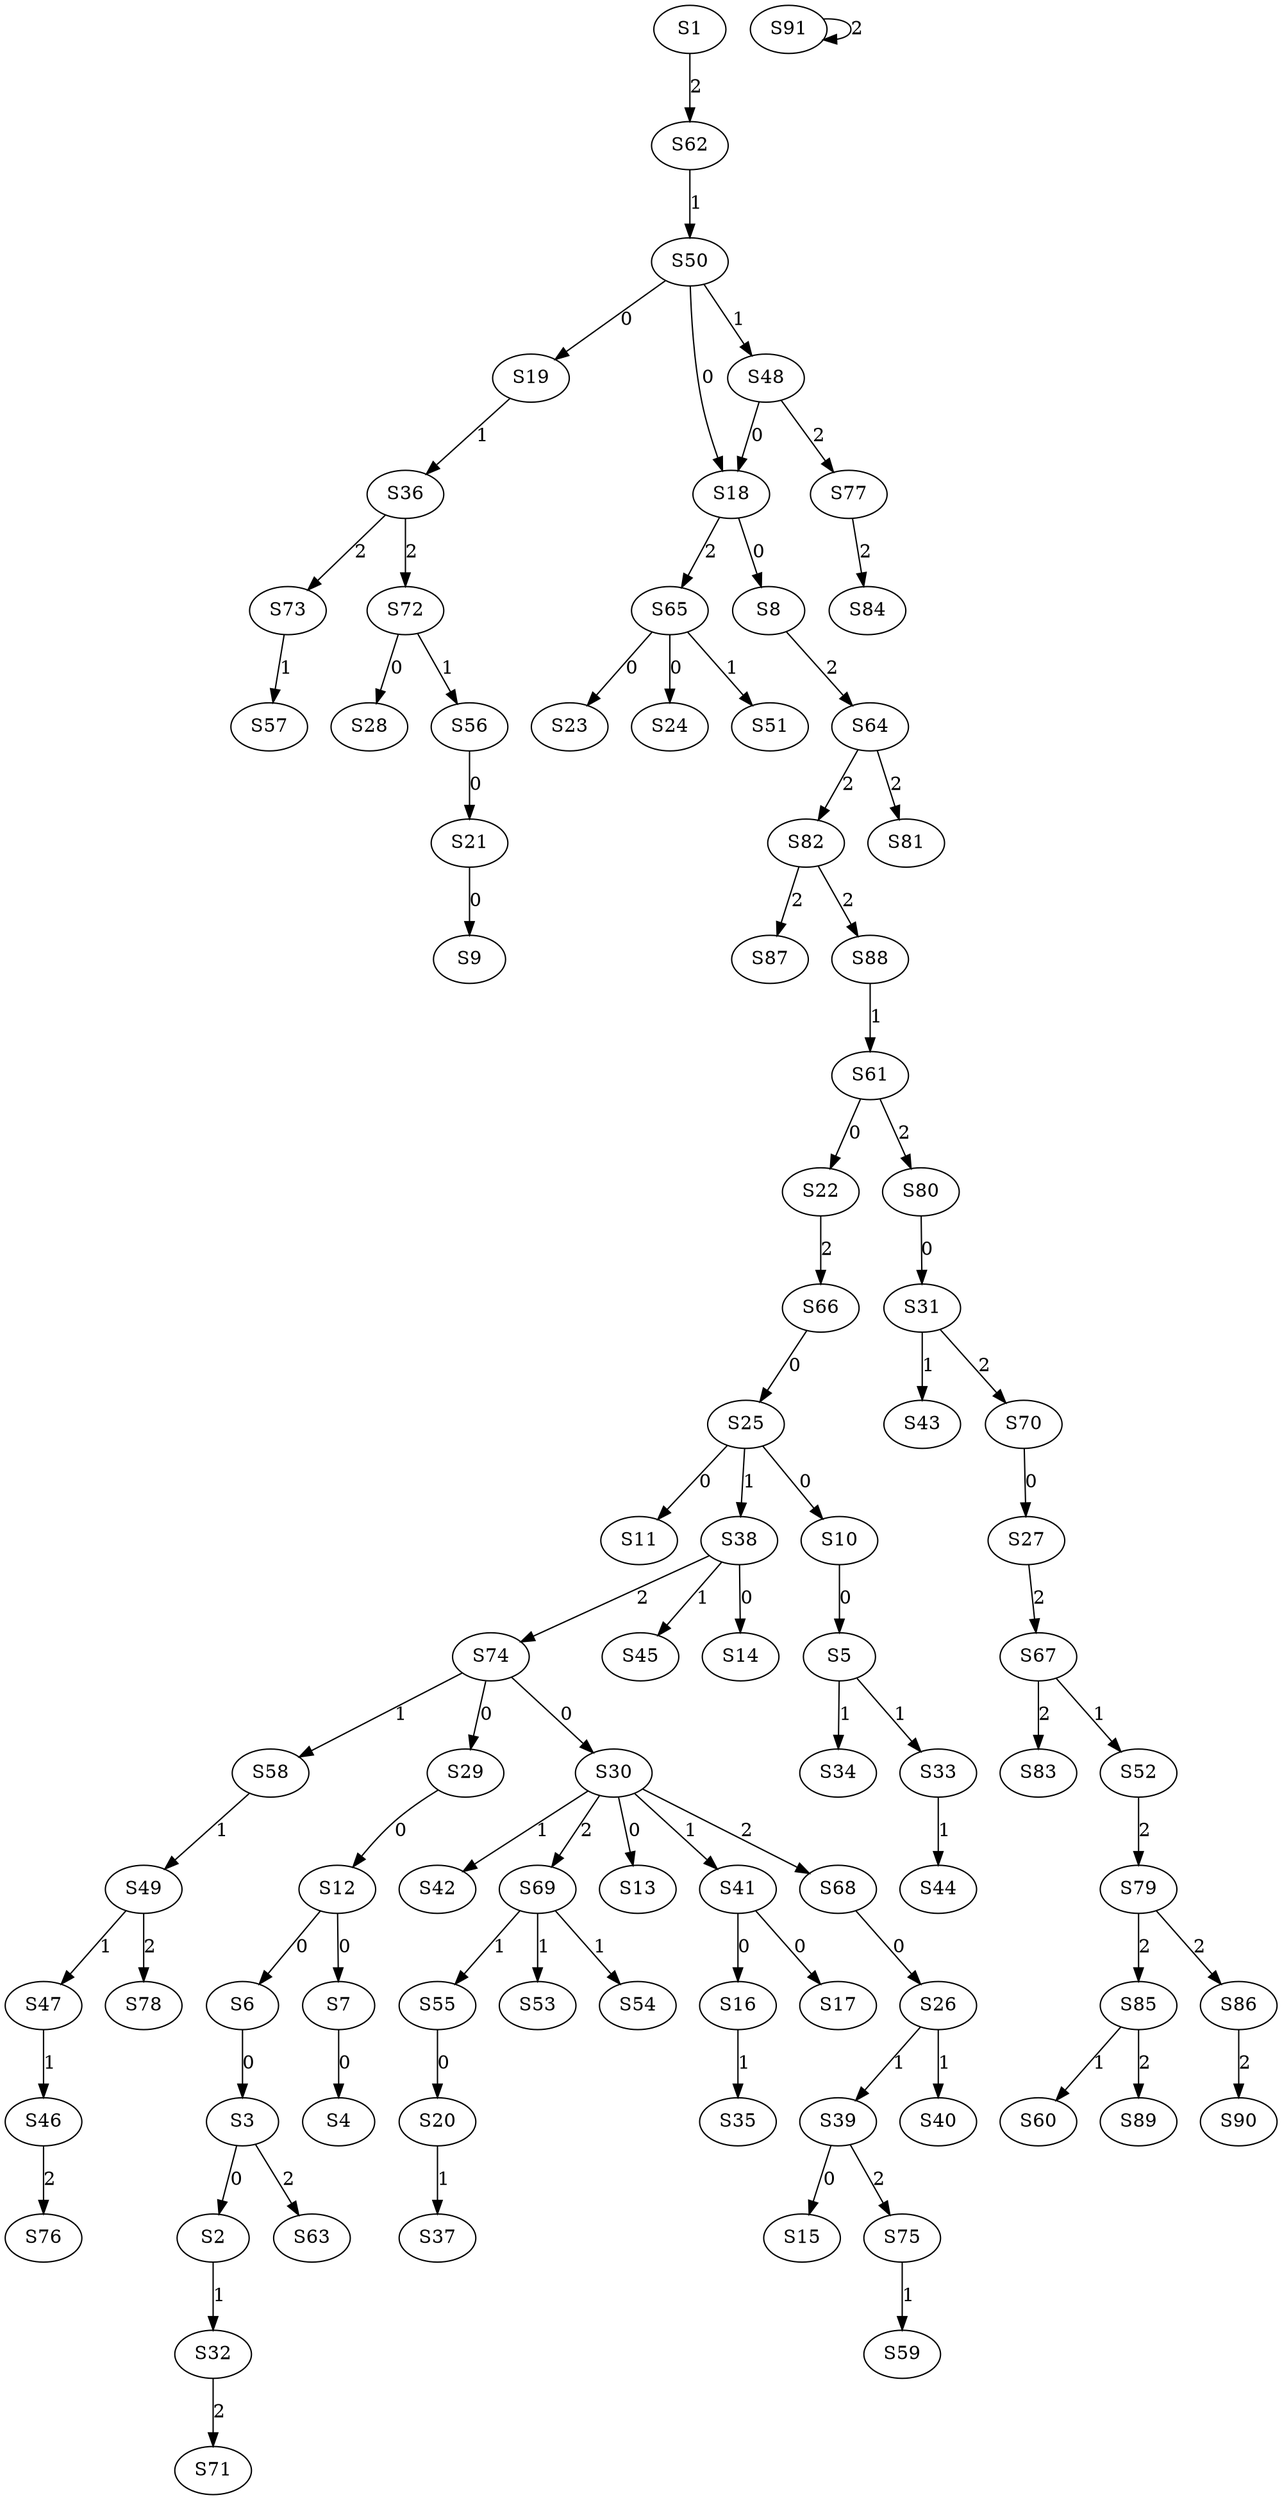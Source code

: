strict digraph {
	S3 -> S2 [ label = 0 ];
	S6 -> S3 [ label = 0 ];
	S7 -> S4 [ label = 0 ];
	S10 -> S5 [ label = 0 ];
	S12 -> S6 [ label = 0 ];
	S12 -> S7 [ label = 0 ];
	S18 -> S8 [ label = 0 ];
	S21 -> S9 [ label = 0 ];
	S25 -> S10 [ label = 0 ];
	S25 -> S11 [ label = 0 ];
	S29 -> S12 [ label = 0 ];
	S30 -> S13 [ label = 0 ];
	S38 -> S14 [ label = 0 ];
	S39 -> S15 [ label = 0 ];
	S41 -> S16 [ label = 0 ];
	S41 -> S17 [ label = 0 ];
	S50 -> S18 [ label = 0 ];
	S50 -> S19 [ label = 0 ];
	S55 -> S20 [ label = 0 ];
	S56 -> S21 [ label = 0 ];
	S61 -> S22 [ label = 0 ];
	S65 -> S23 [ label = 0 ];
	S65 -> S24 [ label = 0 ];
	S66 -> S25 [ label = 0 ];
	S68 -> S26 [ label = 0 ];
	S70 -> S27 [ label = 0 ];
	S72 -> S28 [ label = 0 ];
	S74 -> S29 [ label = 0 ];
	S74 -> S30 [ label = 0 ];
	S80 -> S31 [ label = 0 ];
	S2 -> S32 [ label = 1 ];
	S5 -> S33 [ label = 1 ];
	S5 -> S34 [ label = 1 ];
	S16 -> S35 [ label = 1 ];
	S19 -> S36 [ label = 1 ];
	S20 -> S37 [ label = 1 ];
	S25 -> S38 [ label = 1 ];
	S26 -> S39 [ label = 1 ];
	S26 -> S40 [ label = 1 ];
	S30 -> S41 [ label = 1 ];
	S30 -> S42 [ label = 1 ];
	S31 -> S43 [ label = 1 ];
	S33 -> S44 [ label = 1 ];
	S38 -> S45 [ label = 1 ];
	S47 -> S46 [ label = 1 ];
	S49 -> S47 [ label = 1 ];
	S50 -> S48 [ label = 1 ];
	S58 -> S49 [ label = 1 ];
	S62 -> S50 [ label = 1 ];
	S65 -> S51 [ label = 1 ];
	S67 -> S52 [ label = 1 ];
	S69 -> S53 [ label = 1 ];
	S69 -> S54 [ label = 1 ];
	S69 -> S55 [ label = 1 ];
	S72 -> S56 [ label = 1 ];
	S73 -> S57 [ label = 1 ];
	S74 -> S58 [ label = 1 ];
	S75 -> S59 [ label = 1 ];
	S85 -> S60 [ label = 1 ];
	S88 -> S61 [ label = 1 ];
	S1 -> S62 [ label = 2 ];
	S3 -> S63 [ label = 2 ];
	S8 -> S64 [ label = 2 ];
	S18 -> S65 [ label = 2 ];
	S22 -> S66 [ label = 2 ];
	S27 -> S67 [ label = 2 ];
	S30 -> S68 [ label = 2 ];
	S30 -> S69 [ label = 2 ];
	S31 -> S70 [ label = 2 ];
	S32 -> S71 [ label = 2 ];
	S36 -> S72 [ label = 2 ];
	S36 -> S73 [ label = 2 ];
	S38 -> S74 [ label = 2 ];
	S39 -> S75 [ label = 2 ];
	S46 -> S76 [ label = 2 ];
	S48 -> S77 [ label = 2 ];
	S49 -> S78 [ label = 2 ];
	S52 -> S79 [ label = 2 ];
	S61 -> S80 [ label = 2 ];
	S64 -> S81 [ label = 2 ];
	S64 -> S82 [ label = 2 ];
	S67 -> S83 [ label = 2 ];
	S77 -> S84 [ label = 2 ];
	S79 -> S85 [ label = 2 ];
	S79 -> S86 [ label = 2 ];
	S82 -> S87 [ label = 2 ];
	S82 -> S88 [ label = 2 ];
	S85 -> S89 [ label = 2 ];
	S86 -> S90 [ label = 2 ];
	S91 -> S91 [ label = 2 ];
	S48 -> S18 [ label = 0 ];
}